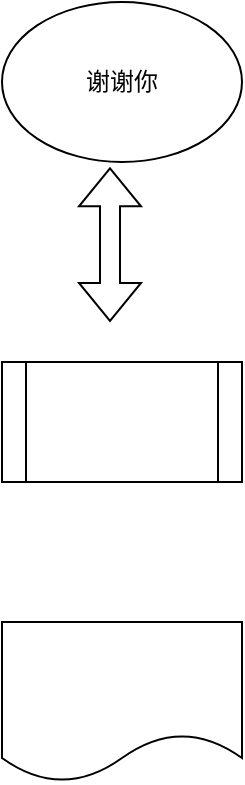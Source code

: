 <mxfile version="22.0.8" type="github">
  <diagram name="第 1 页" id="1MvzZlBbu-WqJl7FnLWH">
    <mxGraphModel dx="2074" dy="1110" grid="1" gridSize="10" guides="1" tooltips="1" connect="1" arrows="1" fold="1" page="1" pageScale="1" pageWidth="827" pageHeight="1169" math="0" shadow="0">
      <root>
        <mxCell id="0" />
        <mxCell id="1" parent="0" />
        <mxCell id="tVyznFTqnyajWOABUeAE-1" value="" style="shape=process;whiteSpace=wrap;html=1;backgroundOutline=1;" vertex="1" parent="1">
          <mxGeometry x="240" y="330" width="120" height="60" as="geometry" />
        </mxCell>
        <mxCell id="tVyznFTqnyajWOABUeAE-2" value="" style="shape=document;whiteSpace=wrap;html=1;boundedLbl=1;" vertex="1" parent="1">
          <mxGeometry x="240" y="460" width="120" height="80" as="geometry" />
        </mxCell>
        <mxCell id="tVyznFTqnyajWOABUeAE-3" value="谢谢你&lt;br&gt;" style="ellipse;whiteSpace=wrap;html=1;" vertex="1" parent="1">
          <mxGeometry x="240" y="150" width="120" height="80" as="geometry" />
        </mxCell>
        <mxCell id="tVyznFTqnyajWOABUeAE-4" value="" style="shape=flexArrow;endArrow=classic;startArrow=classic;html=1;rounded=0;entryX=0.45;entryY=1.033;entryDx=0;entryDy=0;entryPerimeter=0;" edge="1" parent="1" target="tVyznFTqnyajWOABUeAE-3">
          <mxGeometry width="100" height="100" relative="1" as="geometry">
            <mxPoint x="294" y="310" as="sourcePoint" />
            <mxPoint x="390" y="510" as="targetPoint" />
          </mxGeometry>
        </mxCell>
      </root>
    </mxGraphModel>
  </diagram>
</mxfile>
